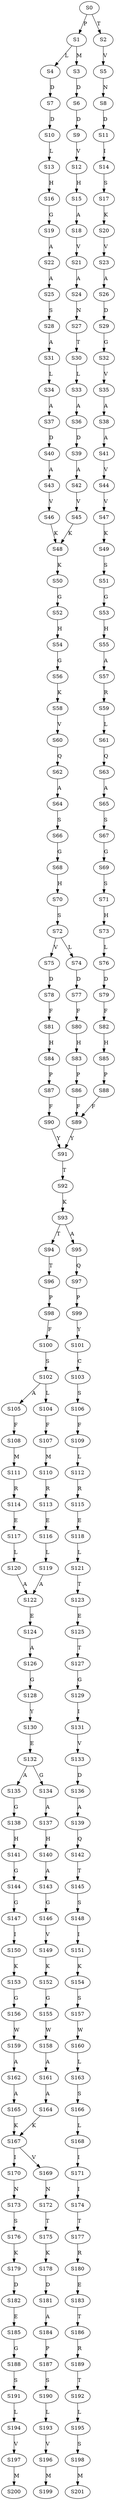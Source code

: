 strict digraph  {
	S0 -> S1 [ label = P ];
	S0 -> S2 [ label = T ];
	S1 -> S3 [ label = M ];
	S1 -> S4 [ label = L ];
	S2 -> S5 [ label = V ];
	S3 -> S6 [ label = D ];
	S4 -> S7 [ label = D ];
	S5 -> S8 [ label = N ];
	S6 -> S9 [ label = D ];
	S7 -> S10 [ label = D ];
	S8 -> S11 [ label = D ];
	S9 -> S12 [ label = V ];
	S10 -> S13 [ label = L ];
	S11 -> S14 [ label = I ];
	S12 -> S15 [ label = H ];
	S13 -> S16 [ label = H ];
	S14 -> S17 [ label = S ];
	S15 -> S18 [ label = A ];
	S16 -> S19 [ label = G ];
	S17 -> S20 [ label = K ];
	S18 -> S21 [ label = V ];
	S19 -> S22 [ label = A ];
	S20 -> S23 [ label = V ];
	S21 -> S24 [ label = A ];
	S22 -> S25 [ label = A ];
	S23 -> S26 [ label = A ];
	S24 -> S27 [ label = N ];
	S25 -> S28 [ label = S ];
	S26 -> S29 [ label = D ];
	S27 -> S30 [ label = T ];
	S28 -> S31 [ label = A ];
	S29 -> S32 [ label = G ];
	S30 -> S33 [ label = L ];
	S31 -> S34 [ label = L ];
	S32 -> S35 [ label = V ];
	S33 -> S36 [ label = A ];
	S34 -> S37 [ label = A ];
	S35 -> S38 [ label = A ];
	S36 -> S39 [ label = D ];
	S37 -> S40 [ label = D ];
	S38 -> S41 [ label = A ];
	S39 -> S42 [ label = A ];
	S40 -> S43 [ label = A ];
	S41 -> S44 [ label = V ];
	S42 -> S45 [ label = V ];
	S43 -> S46 [ label = V ];
	S44 -> S47 [ label = V ];
	S45 -> S48 [ label = K ];
	S46 -> S48 [ label = K ];
	S47 -> S49 [ label = K ];
	S48 -> S50 [ label = K ];
	S49 -> S51 [ label = S ];
	S50 -> S52 [ label = G ];
	S51 -> S53 [ label = G ];
	S52 -> S54 [ label = H ];
	S53 -> S55 [ label = H ];
	S54 -> S56 [ label = G ];
	S55 -> S57 [ label = A ];
	S56 -> S58 [ label = K ];
	S57 -> S59 [ label = R ];
	S58 -> S60 [ label = V ];
	S59 -> S61 [ label = L ];
	S60 -> S62 [ label = Q ];
	S61 -> S63 [ label = Q ];
	S62 -> S64 [ label = A ];
	S63 -> S65 [ label = A ];
	S64 -> S66 [ label = S ];
	S65 -> S67 [ label = S ];
	S66 -> S68 [ label = G ];
	S67 -> S69 [ label = G ];
	S68 -> S70 [ label = H ];
	S69 -> S71 [ label = S ];
	S70 -> S72 [ label = S ];
	S71 -> S73 [ label = H ];
	S72 -> S74 [ label = L ];
	S72 -> S75 [ label = V ];
	S73 -> S76 [ label = L ];
	S74 -> S77 [ label = D ];
	S75 -> S78 [ label = D ];
	S76 -> S79 [ label = D ];
	S77 -> S80 [ label = F ];
	S78 -> S81 [ label = F ];
	S79 -> S82 [ label = F ];
	S80 -> S83 [ label = H ];
	S81 -> S84 [ label = H ];
	S82 -> S85 [ label = H ];
	S83 -> S86 [ label = P ];
	S84 -> S87 [ label = P ];
	S85 -> S88 [ label = P ];
	S86 -> S89 [ label = F ];
	S87 -> S90 [ label = F ];
	S88 -> S89 [ label = F ];
	S89 -> S91 [ label = Y ];
	S90 -> S91 [ label = Y ];
	S91 -> S92 [ label = T ];
	S92 -> S93 [ label = K ];
	S93 -> S94 [ label = T ];
	S93 -> S95 [ label = A ];
	S94 -> S96 [ label = T ];
	S95 -> S97 [ label = Q ];
	S96 -> S98 [ label = P ];
	S97 -> S99 [ label = P ];
	S98 -> S100 [ label = F ];
	S99 -> S101 [ label = Y ];
	S100 -> S102 [ label = S ];
	S101 -> S103 [ label = C ];
	S102 -> S104 [ label = L ];
	S102 -> S105 [ label = A ];
	S103 -> S106 [ label = S ];
	S104 -> S107 [ label = F ];
	S105 -> S108 [ label = F ];
	S106 -> S109 [ label = F ];
	S107 -> S110 [ label = M ];
	S108 -> S111 [ label = M ];
	S109 -> S112 [ label = L ];
	S110 -> S113 [ label = R ];
	S111 -> S114 [ label = R ];
	S112 -> S115 [ label = R ];
	S113 -> S116 [ label = E ];
	S114 -> S117 [ label = E ];
	S115 -> S118 [ label = E ];
	S116 -> S119 [ label = L ];
	S117 -> S120 [ label = L ];
	S118 -> S121 [ label = L ];
	S119 -> S122 [ label = A ];
	S120 -> S122 [ label = A ];
	S121 -> S123 [ label = T ];
	S122 -> S124 [ label = E ];
	S123 -> S125 [ label = E ];
	S124 -> S126 [ label = A ];
	S125 -> S127 [ label = T ];
	S126 -> S128 [ label = G ];
	S127 -> S129 [ label = G ];
	S128 -> S130 [ label = Y ];
	S129 -> S131 [ label = I ];
	S130 -> S132 [ label = E ];
	S131 -> S133 [ label = V ];
	S132 -> S134 [ label = G ];
	S132 -> S135 [ label = A ];
	S133 -> S136 [ label = D ];
	S134 -> S137 [ label = A ];
	S135 -> S138 [ label = G ];
	S136 -> S139 [ label = A ];
	S137 -> S140 [ label = H ];
	S138 -> S141 [ label = H ];
	S139 -> S142 [ label = Q ];
	S140 -> S143 [ label = A ];
	S141 -> S144 [ label = G ];
	S142 -> S145 [ label = T ];
	S143 -> S146 [ label = G ];
	S144 -> S147 [ label = G ];
	S145 -> S148 [ label = S ];
	S146 -> S149 [ label = V ];
	S147 -> S150 [ label = I ];
	S148 -> S151 [ label = I ];
	S149 -> S152 [ label = K ];
	S150 -> S153 [ label = K ];
	S151 -> S154 [ label = K ];
	S152 -> S155 [ label = G ];
	S153 -> S156 [ label = G ];
	S154 -> S157 [ label = S ];
	S155 -> S158 [ label = W ];
	S156 -> S159 [ label = W ];
	S157 -> S160 [ label = W ];
	S158 -> S161 [ label = A ];
	S159 -> S162 [ label = A ];
	S160 -> S163 [ label = L ];
	S161 -> S164 [ label = A ];
	S162 -> S165 [ label = A ];
	S163 -> S166 [ label = S ];
	S164 -> S167 [ label = K ];
	S165 -> S167 [ label = K ];
	S166 -> S168 [ label = L ];
	S167 -> S169 [ label = V ];
	S167 -> S170 [ label = I ];
	S168 -> S171 [ label = I ];
	S169 -> S172 [ label = N ];
	S170 -> S173 [ label = N ];
	S171 -> S174 [ label = I ];
	S172 -> S175 [ label = T ];
	S173 -> S176 [ label = S ];
	S174 -> S177 [ label = T ];
	S175 -> S178 [ label = K ];
	S176 -> S179 [ label = K ];
	S177 -> S180 [ label = R ];
	S178 -> S181 [ label = D ];
	S179 -> S182 [ label = D ];
	S180 -> S183 [ label = E ];
	S181 -> S184 [ label = A ];
	S182 -> S185 [ label = E ];
	S183 -> S186 [ label = T ];
	S184 -> S187 [ label = P ];
	S185 -> S188 [ label = G ];
	S186 -> S189 [ label = R ];
	S187 -> S190 [ label = S ];
	S188 -> S191 [ label = S ];
	S189 -> S192 [ label = T ];
	S190 -> S193 [ label = L ];
	S191 -> S194 [ label = L ];
	S192 -> S195 [ label = L ];
	S193 -> S196 [ label = V ];
	S194 -> S197 [ label = V ];
	S195 -> S198 [ label = S ];
	S196 -> S199 [ label = M ];
	S197 -> S200 [ label = M ];
	S198 -> S201 [ label = M ];
}

